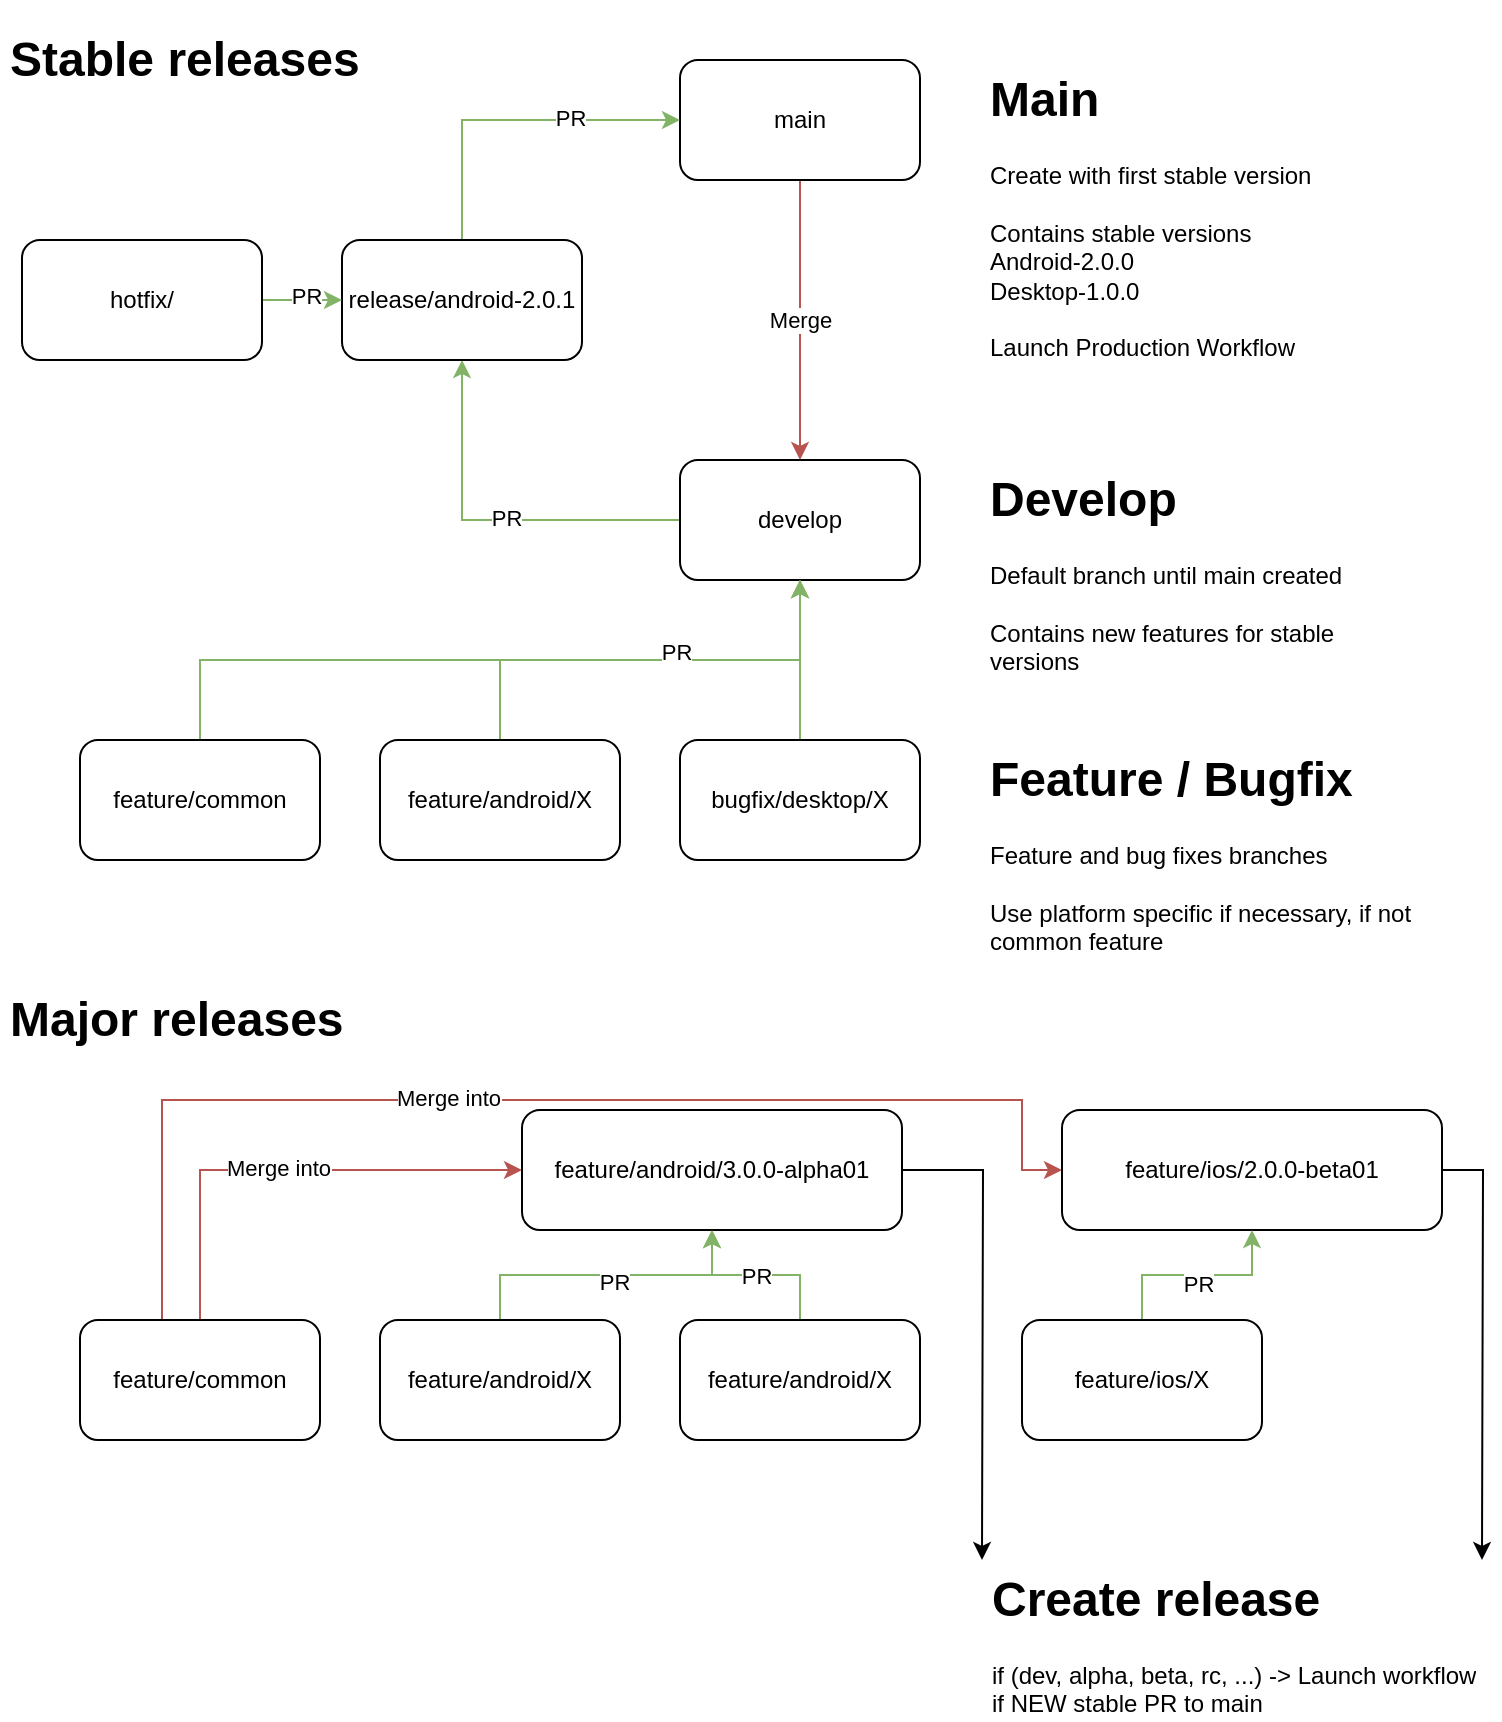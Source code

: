 <mxfile version="15.5.4" type="device"><diagram id="8e0EBH4g9TK_QcO8lVNx" name="Page-1"><mxGraphModel dx="925" dy="513" grid="1" gridSize="10" guides="1" tooltips="1" connect="1" arrows="1" fold="1" page="1" pageScale="1" pageWidth="827" pageHeight="1169" math="0" shadow="0"><root><mxCell id="0"/><mxCell id="1" parent="0"/><mxCell id="hLljYv8ZoZwt7s0SiCP_-14" value="Merge" style="edgeStyle=orthogonalEdgeStyle;rounded=0;orthogonalLoop=1;jettySize=auto;html=1;entryX=0.5;entryY=0;entryDx=0;entryDy=0;fillColor=#f8cecc;strokeColor=#b85450;" edge="1" parent="1" source="hLljYv8ZoZwt7s0SiCP_-1" target="hLljYv8ZoZwt7s0SiCP_-3"><mxGeometry relative="1" as="geometry"/></mxCell><mxCell id="hLljYv8ZoZwt7s0SiCP_-1" value="main" style="rounded=1;whiteSpace=wrap;html=1;" vertex="1" parent="1"><mxGeometry x="379" y="60" width="120" height="60" as="geometry"/></mxCell><mxCell id="hLljYv8ZoZwt7s0SiCP_-2" value="&lt;h1&gt;Main&lt;/h1&gt;&lt;div&gt;Create with first stable version&lt;/div&gt;&lt;div&gt;&lt;br&gt;&lt;/div&gt;&lt;div&gt;Contains stable versions&lt;/div&gt;&lt;div&gt;Android-2.0.0&lt;/div&gt;&lt;div&gt;Desktop-1.0.0&lt;/div&gt;&lt;div&gt;&lt;br&gt;&lt;/div&gt;&lt;div&gt;Launch Production Workflow&lt;/div&gt;" style="text;html=1;strokeColor=none;fillColor=none;spacing=5;spacingTop=-20;whiteSpace=wrap;overflow=hidden;rounded=0;" vertex="1" parent="1"><mxGeometry x="529" y="60" width="190" height="160" as="geometry"/></mxCell><mxCell id="hLljYv8ZoZwt7s0SiCP_-12" style="edgeStyle=orthogonalEdgeStyle;rounded=0;orthogonalLoop=1;jettySize=auto;html=1;entryX=0.5;entryY=1;entryDx=0;entryDy=0;fillColor=#d5e8d4;strokeColor=#82b366;" edge="1" parent="1" source="hLljYv8ZoZwt7s0SiCP_-3" target="hLljYv8ZoZwt7s0SiCP_-5"><mxGeometry relative="1" as="geometry"/></mxCell><mxCell id="hLljYv8ZoZwt7s0SiCP_-13" value="PR" style="edgeLabel;html=1;align=center;verticalAlign=middle;resizable=0;points=[];" vertex="1" connectable="0" parent="hLljYv8ZoZwt7s0SiCP_-12"><mxGeometry x="-0.074" y="-1" relative="1" as="geometry"><mxPoint as="offset"/></mxGeometry></mxCell><mxCell id="hLljYv8ZoZwt7s0SiCP_-3" value="develop" style="rounded=1;whiteSpace=wrap;html=1;" vertex="1" parent="1"><mxGeometry x="379" y="260" width="120" height="60" as="geometry"/></mxCell><mxCell id="hLljYv8ZoZwt7s0SiCP_-4" value="&lt;h1&gt;Develop&lt;/h1&gt;&lt;div&gt;Default branch until main created&lt;/div&gt;&lt;div&gt;&lt;br&gt;&lt;/div&gt;&lt;div&gt;Contains new features for stable versions&lt;/div&gt;" style="text;html=1;strokeColor=none;fillColor=none;spacing=5;spacingTop=-20;whiteSpace=wrap;overflow=hidden;rounded=0;" vertex="1" parent="1"><mxGeometry x="529" y="260" width="190" height="110" as="geometry"/></mxCell><mxCell id="hLljYv8ZoZwt7s0SiCP_-6" style="edgeStyle=orthogonalEdgeStyle;rounded=0;orthogonalLoop=1;jettySize=auto;html=1;entryX=0;entryY=0.5;entryDx=0;entryDy=0;exitX=0.5;exitY=0;exitDx=0;exitDy=0;fillColor=#d5e8d4;strokeColor=#82b366;" edge="1" parent="1" source="hLljYv8ZoZwt7s0SiCP_-5" target="hLljYv8ZoZwt7s0SiCP_-1"><mxGeometry relative="1" as="geometry"/></mxCell><mxCell id="hLljYv8ZoZwt7s0SiCP_-7" value="PR" style="edgeLabel;html=1;align=center;verticalAlign=middle;resizable=0;points=[];" vertex="1" connectable="0" parent="hLljYv8ZoZwt7s0SiCP_-6"><mxGeometry x="0.349" y="1" relative="1" as="geometry"><mxPoint as="offset"/></mxGeometry></mxCell><mxCell id="hLljYv8ZoZwt7s0SiCP_-5" value="release/android-2.0.1" style="rounded=1;whiteSpace=wrap;html=1;" vertex="1" parent="1"><mxGeometry x="210" y="150" width="120" height="60" as="geometry"/></mxCell><mxCell id="hLljYv8ZoZwt7s0SiCP_-9" style="edgeStyle=orthogonalEdgeStyle;rounded=0;orthogonalLoop=1;jettySize=auto;html=1;entryX=0;entryY=0.5;entryDx=0;entryDy=0;fillColor=#d5e8d4;strokeColor=#82b366;" edge="1" parent="1" source="hLljYv8ZoZwt7s0SiCP_-8" target="hLljYv8ZoZwt7s0SiCP_-5"><mxGeometry relative="1" as="geometry"/></mxCell><mxCell id="hLljYv8ZoZwt7s0SiCP_-10" value="PR" style="edgeLabel;html=1;align=center;verticalAlign=middle;resizable=0;points=[];" vertex="1" connectable="0" parent="hLljYv8ZoZwt7s0SiCP_-9"><mxGeometry x="0.073" y="2" relative="1" as="geometry"><mxPoint as="offset"/></mxGeometry></mxCell><mxCell id="hLljYv8ZoZwt7s0SiCP_-8" value="hotfix/" style="rounded=1;whiteSpace=wrap;html=1;" vertex="1" parent="1"><mxGeometry x="50" y="150" width="120" height="60" as="geometry"/></mxCell><mxCell id="hLljYv8ZoZwt7s0SiCP_-19" style="edgeStyle=orthogonalEdgeStyle;rounded=0;orthogonalLoop=1;jettySize=auto;html=1;entryX=0.5;entryY=1;entryDx=0;entryDy=0;exitX=0.5;exitY=0;exitDx=0;exitDy=0;fillColor=#d5e8d4;strokeColor=#82b366;" edge="1" parent="1" source="hLljYv8ZoZwt7s0SiCP_-15" target="hLljYv8ZoZwt7s0SiCP_-3"><mxGeometry relative="1" as="geometry"/></mxCell><mxCell id="hLljYv8ZoZwt7s0SiCP_-15" value="feature/android/X" style="rounded=1;whiteSpace=wrap;html=1;" vertex="1" parent="1"><mxGeometry x="229" y="400" width="120" height="60" as="geometry"/></mxCell><mxCell id="hLljYv8ZoZwt7s0SiCP_-18" style="edgeStyle=orthogonalEdgeStyle;rounded=0;orthogonalLoop=1;jettySize=auto;html=1;entryX=0.5;entryY=1;entryDx=0;entryDy=0;fillColor=#d5e8d4;strokeColor=#82b366;" edge="1" parent="1" source="hLljYv8ZoZwt7s0SiCP_-16" target="hLljYv8ZoZwt7s0SiCP_-3"><mxGeometry relative="1" as="geometry"/></mxCell><mxCell id="hLljYv8ZoZwt7s0SiCP_-16" value="bugfix/desktop/X" style="rounded=1;whiteSpace=wrap;html=1;" vertex="1" parent="1"><mxGeometry x="379" y="400" width="120" height="60" as="geometry"/></mxCell><mxCell id="hLljYv8ZoZwt7s0SiCP_-20" style="edgeStyle=orthogonalEdgeStyle;rounded=0;orthogonalLoop=1;jettySize=auto;html=1;entryX=0.5;entryY=1;entryDx=0;entryDy=0;exitX=0.5;exitY=0;exitDx=0;exitDy=0;fillColor=#d5e8d4;strokeColor=#82b366;" edge="1" parent="1" source="hLljYv8ZoZwt7s0SiCP_-17" target="hLljYv8ZoZwt7s0SiCP_-3"><mxGeometry relative="1" as="geometry"/></mxCell><mxCell id="hLljYv8ZoZwt7s0SiCP_-21" value="PR" style="edgeLabel;html=1;align=center;verticalAlign=middle;resizable=0;points=[];" vertex="1" connectable="0" parent="hLljYv8ZoZwt7s0SiCP_-20"><mxGeometry x="0.465" y="4" relative="1" as="geometry"><mxPoint x="-1" as="offset"/></mxGeometry></mxCell><mxCell id="hLljYv8ZoZwt7s0SiCP_-17" value="feature/common" style="rounded=1;whiteSpace=wrap;html=1;" vertex="1" parent="1"><mxGeometry x="79" y="400" width="120" height="60" as="geometry"/></mxCell><mxCell id="hLljYv8ZoZwt7s0SiCP_-22" value="&lt;h1&gt;Feature / Bugfix&lt;/h1&gt;&lt;div&gt;Feature and bug fixes branches&lt;/div&gt;&lt;div&gt;&lt;br&gt;&lt;/div&gt;&lt;div&gt;Use platform specific if necessary, if not common feature&lt;/div&gt;" style="text;html=1;strokeColor=none;fillColor=none;spacing=5;spacingTop=-20;whiteSpace=wrap;overflow=hidden;rounded=0;" vertex="1" parent="1"><mxGeometry x="529" y="400" width="231" height="110" as="geometry"/></mxCell><mxCell id="hLljYv8ZoZwt7s0SiCP_-23" value="&lt;h1&gt;Stable releases&lt;/h1&gt;" style="text;html=1;strokeColor=none;fillColor=none;spacing=5;spacingTop=-20;whiteSpace=wrap;overflow=hidden;rounded=0;" vertex="1" parent="1"><mxGeometry x="39" y="40" width="190" height="40" as="geometry"/></mxCell><mxCell id="hLljYv8ZoZwt7s0SiCP_-24" value="&lt;h1&gt;Major releases&lt;/h1&gt;" style="text;html=1;strokeColor=none;fillColor=none;spacing=5;spacingTop=-20;whiteSpace=wrap;overflow=hidden;rounded=0;" vertex="1" parent="1"><mxGeometry x="39" y="520" width="190" height="40" as="geometry"/></mxCell><mxCell id="hLljYv8ZoZwt7s0SiCP_-36" style="edgeStyle=orthogonalEdgeStyle;rounded=0;orthogonalLoop=1;jettySize=auto;html=1;entryX=0;entryY=0.5;entryDx=0;entryDy=0;fillColor=#f8cecc;strokeColor=#b85450;" edge="1" parent="1" source="hLljYv8ZoZwt7s0SiCP_-25" target="hLljYv8ZoZwt7s0SiCP_-27"><mxGeometry relative="1" as="geometry"><Array as="points"><mxPoint x="139" y="615"/></Array></mxGeometry></mxCell><mxCell id="hLljYv8ZoZwt7s0SiCP_-37" value="Merge into" style="edgeLabel;html=1;align=center;verticalAlign=middle;resizable=0;points=[];" vertex="1" connectable="0" parent="hLljYv8ZoZwt7s0SiCP_-36"><mxGeometry x="-0.039" y="1" relative="1" as="geometry"><mxPoint as="offset"/></mxGeometry></mxCell><mxCell id="hLljYv8ZoZwt7s0SiCP_-38" style="edgeStyle=orthogonalEdgeStyle;rounded=0;orthogonalLoop=1;jettySize=auto;html=1;entryX=0;entryY=0.5;entryDx=0;entryDy=0;fillColor=#f8cecc;strokeColor=#b85450;" edge="1" parent="1" source="hLljYv8ZoZwt7s0SiCP_-25" target="hLljYv8ZoZwt7s0SiCP_-28"><mxGeometry relative="1" as="geometry"><Array as="points"><mxPoint x="120" y="580"/><mxPoint x="550" y="580"/><mxPoint x="550" y="615"/></Array></mxGeometry></mxCell><mxCell id="hLljYv8ZoZwt7s0SiCP_-39" value="Merge into" style="edgeLabel;html=1;align=center;verticalAlign=middle;resizable=0;points=[];" vertex="1" connectable="0" parent="hLljYv8ZoZwt7s0SiCP_-38"><mxGeometry x="-0.149" y="1" relative="1" as="geometry"><mxPoint as="offset"/></mxGeometry></mxCell><mxCell id="hLljYv8ZoZwt7s0SiCP_-25" value="feature/common" style="rounded=1;whiteSpace=wrap;html=1;" vertex="1" parent="1"><mxGeometry x="79" y="690" width="120" height="60" as="geometry"/></mxCell><mxCell id="hLljYv8ZoZwt7s0SiCP_-33" style="edgeStyle=orthogonalEdgeStyle;rounded=0;orthogonalLoop=1;jettySize=auto;html=1;fillColor=#d5e8d4;strokeColor=#82b366;" edge="1" parent="1" source="hLljYv8ZoZwt7s0SiCP_-26" target="hLljYv8ZoZwt7s0SiCP_-27"><mxGeometry relative="1" as="geometry"/></mxCell><mxCell id="hLljYv8ZoZwt7s0SiCP_-34" value="PR" style="edgeLabel;html=1;align=center;verticalAlign=middle;resizable=0;points=[];" vertex="1" connectable="0" parent="hLljYv8ZoZwt7s0SiCP_-33"><mxGeometry x="0.048" y="-3" relative="1" as="geometry"><mxPoint as="offset"/></mxGeometry></mxCell><mxCell id="hLljYv8ZoZwt7s0SiCP_-26" value="feature/android/X" style="rounded=1;whiteSpace=wrap;html=1;" vertex="1" parent="1"><mxGeometry x="229" y="690" width="120" height="60" as="geometry"/></mxCell><mxCell id="hLljYv8ZoZwt7s0SiCP_-40" style="edgeStyle=orthogonalEdgeStyle;rounded=0;orthogonalLoop=1;jettySize=auto;html=1;" edge="1" parent="1" source="hLljYv8ZoZwt7s0SiCP_-27"><mxGeometry relative="1" as="geometry"><mxPoint x="530" y="810" as="targetPoint"/></mxGeometry></mxCell><mxCell id="hLljYv8ZoZwt7s0SiCP_-27" value="feature/android/3.0.0-alpha01" style="rounded=1;whiteSpace=wrap;html=1;" vertex="1" parent="1"><mxGeometry x="300" y="585" width="190" height="60" as="geometry"/></mxCell><mxCell id="hLljYv8ZoZwt7s0SiCP_-41" style="edgeStyle=orthogonalEdgeStyle;rounded=0;orthogonalLoop=1;jettySize=auto;html=1;" edge="1" parent="1" source="hLljYv8ZoZwt7s0SiCP_-28"><mxGeometry relative="1" as="geometry"><mxPoint x="780" y="810" as="targetPoint"/></mxGeometry></mxCell><mxCell id="hLljYv8ZoZwt7s0SiCP_-28" value="feature/ios/2.0.0-beta01" style="rounded=1;whiteSpace=wrap;html=1;" vertex="1" parent="1"><mxGeometry x="570" y="585" width="190" height="60" as="geometry"/></mxCell><mxCell id="hLljYv8ZoZwt7s0SiCP_-32" value="PR" style="edgeStyle=orthogonalEdgeStyle;rounded=0;orthogonalLoop=1;jettySize=auto;html=1;entryX=0.5;entryY=1;entryDx=0;entryDy=0;fillColor=#d5e8d4;strokeColor=#82b366;" edge="1" parent="1" source="hLljYv8ZoZwt7s0SiCP_-29" target="hLljYv8ZoZwt7s0SiCP_-27"><mxGeometry relative="1" as="geometry"/></mxCell><mxCell id="hLljYv8ZoZwt7s0SiCP_-29" value="feature/android/X" style="rounded=1;whiteSpace=wrap;html=1;" vertex="1" parent="1"><mxGeometry x="379" y="690" width="120" height="60" as="geometry"/></mxCell><mxCell id="hLljYv8ZoZwt7s0SiCP_-31" style="edgeStyle=orthogonalEdgeStyle;rounded=0;orthogonalLoop=1;jettySize=auto;html=1;entryX=0.5;entryY=1;entryDx=0;entryDy=0;fillColor=#d5e8d4;strokeColor=#82b366;" edge="1" parent="1" source="hLljYv8ZoZwt7s0SiCP_-30" target="hLljYv8ZoZwt7s0SiCP_-28"><mxGeometry relative="1" as="geometry"/></mxCell><mxCell id="hLljYv8ZoZwt7s0SiCP_-35" value="PR" style="edgeLabel;html=1;align=center;verticalAlign=middle;resizable=0;points=[];" vertex="1" connectable="0" parent="hLljYv8ZoZwt7s0SiCP_-31"><mxGeometry x="-0.003" y="-4" relative="1" as="geometry"><mxPoint as="offset"/></mxGeometry></mxCell><mxCell id="hLljYv8ZoZwt7s0SiCP_-30" value="feature/ios/X" style="rounded=1;whiteSpace=wrap;html=1;" vertex="1" parent="1"><mxGeometry x="550" y="690" width="120" height="60" as="geometry"/></mxCell><mxCell id="hLljYv8ZoZwt7s0SiCP_-42" value="&lt;h1&gt;Create release&lt;/h1&gt;&lt;div&gt;if (dev, alpha, beta, rc, ...) -&amp;gt; Launch workflow&lt;/div&gt;&lt;div&gt;if NEW stable PR to main&lt;/div&gt;" style="text;html=1;strokeColor=none;fillColor=none;spacing=5;spacingTop=-20;whiteSpace=wrap;overflow=hidden;rounded=0;" vertex="1" parent="1"><mxGeometry x="530" y="810" width="251" height="80" as="geometry"/></mxCell></root></mxGraphModel></diagram></mxfile>